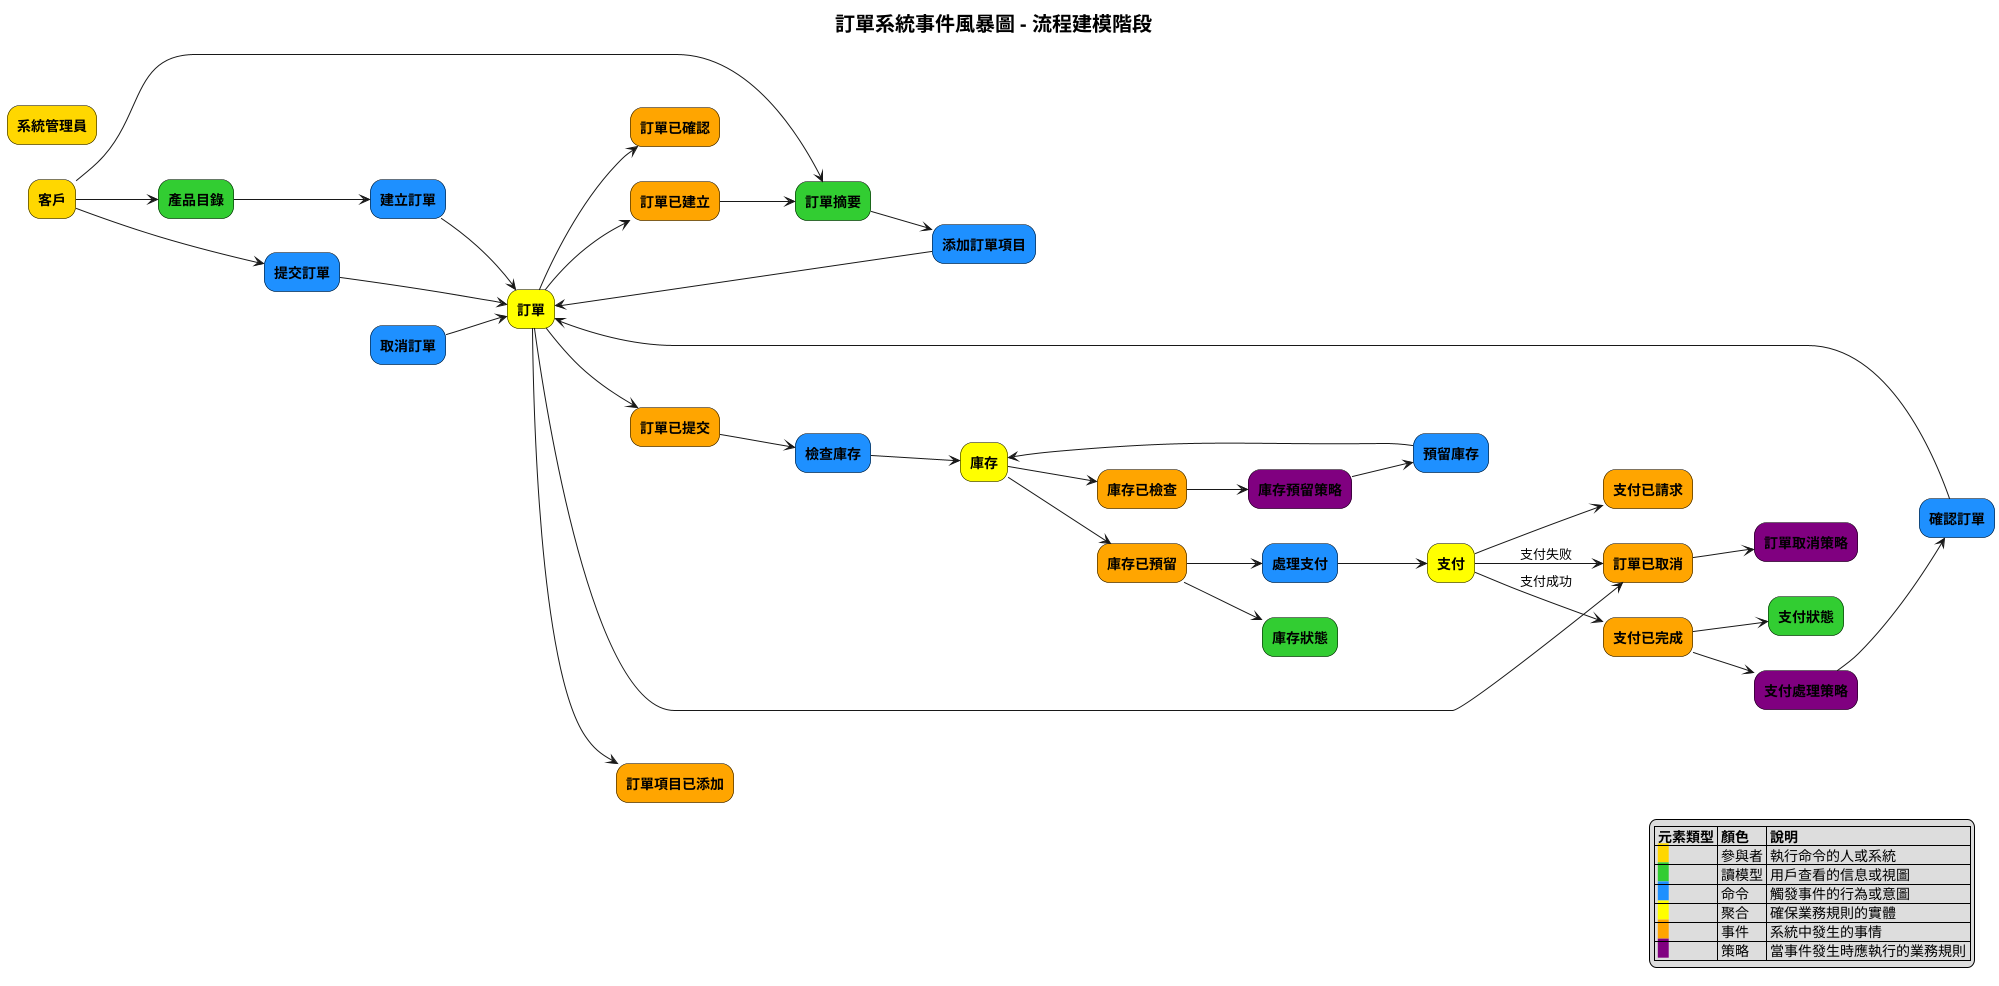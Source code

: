 @startuml process-modeling
left to right direction

skinparam rectangle {
    RoundCorner 25
    BorderColor black
    FontStyle bold
}

skinparam title {
    FontSize 20
    FontStyle bold
}

title 訂單系統事件風暴圖 - 流程建模階段

' 参与者
rectangle "客戶" as Customer #FFD700
rectangle "系統管理員" as Admin #FFD700

' 读模型
rectangle "產品目錄" as ProductCatalogReadModel #32CD32
rectangle "訂單摘要" as OrderSummaryReadModel #32CD32
rectangle "庫存狀態" as InventoryStatusReadModel #32CD32
rectangle "支付狀態" as PaymentStatusReadModel #32CD32

' 命令
rectangle "建立訂單" as CreateOrderCommand #1E90FF
rectangle "添加訂單項目" as AddOrderItemCommand #1E90FF
rectangle "提交訂單" as SubmitOrderCommand #1E90FF
rectangle "檢查庫存" as CheckInventoryCommand #1E90FF
rectangle "預留庫存" as ReserveInventoryCommand #1E90FF
rectangle "處理支付" as ProcessPaymentCommand #1E90FF
rectangle "確認訂單" as ConfirmOrderCommand #1E90FF
rectangle "取消訂單" as CancelOrderCommand #1E90FF

' 聚合
rectangle "訂單" as OrderAggregate #FFFF00
rectangle "庫存" as InventoryAggregate #FFFF00
rectangle "支付" as PaymentAggregate #FFFF00

' 事件
rectangle "訂單已建立" as OrderCreatedEvent #FFA500
rectangle "訂單項目已添加" as OrderItemAddedEvent #FFA500
rectangle "訂單已提交" as OrderSubmittedEvent #FFA500
rectangle "庫存已檢查" as InventoryCheckedEvent #FFA500
rectangle "庫存已預留" as InventoryReservedEvent #FFA500
rectangle "支付已請求" as PaymentRequestedEvent #FFA500
rectangle "支付已完成" as PaymentCompletedEvent #FFA500
rectangle "訂單已確認" as OrderConfirmedEvent #FFA500
rectangle "訂單已取消" as OrderCancelledEvent #FFA500

' 策略
rectangle "庫存預留策略" as InventoryReservationPolicy #800080
rectangle "支付處理策略" as PaymentProcessingPolicy #800080
rectangle "訂單取消策略" as OrderCancellationPolicy #800080

' 流程连接
' 订单创建流程
Customer --> ProductCatalogReadModel
ProductCatalogReadModel --> CreateOrderCommand
CreateOrderCommand --> OrderAggregate
OrderAggregate --> OrderCreatedEvent
OrderCreatedEvent --> OrderSummaryReadModel

' 添加订单项目流程
Customer --> OrderSummaryReadModel
OrderSummaryReadModel --> AddOrderItemCommand
AddOrderItemCommand --> OrderAggregate
OrderAggregate --> OrderItemAddedEvent

' 提交订单流程
Customer --> SubmitOrderCommand
SubmitOrderCommand --> OrderAggregate
OrderAggregate --> OrderSubmittedEvent
OrderSubmittedEvent --> CheckInventoryCommand

' 库存检查和预留流程
CheckInventoryCommand --> InventoryAggregate
InventoryAggregate --> InventoryCheckedEvent
InventoryCheckedEvent --> InventoryReservationPolicy
InventoryReservationPolicy --> ReserveInventoryCommand
ReserveInventoryCommand --> InventoryAggregate
InventoryAggregate --> InventoryReservedEvent
InventoryReservedEvent --> InventoryStatusReadModel
InventoryReservedEvent --> ProcessPaymentCommand

' 支付处理流程
ProcessPaymentCommand --> PaymentAggregate
PaymentAggregate --> PaymentRequestedEvent
PaymentAggregate --> PaymentCompletedEvent : 支付成功
PaymentAggregate --> OrderCancelledEvent : 支付失败
PaymentCompletedEvent --> PaymentStatusReadModel
PaymentCompletedEvent --> PaymentProcessingPolicy
PaymentProcessingPolicy --> ConfirmOrderCommand

' 订单确认流程
ConfirmOrderCommand --> OrderAggregate
OrderAggregate --> OrderConfirmedEvent

' 订单取消流程
CancelOrderCommand --> OrderAggregate
OrderAggregate --> OrderCancelledEvent
OrderCancelledEvent --> OrderCancellationPolicy

' 图例
legend right
  |= 元素類型 |= 顏色 |= 說明 |
  | <back:#FFD700>   </back> | 參與者 | 執行命令的人或系統 |
  | <back:#32CD32>   </back> | 讀模型 | 用戶查看的信息或視圖 |
  | <back:#1E90FF>   </back> | 命令 | 觸發事件的行為或意圖 |
  | <back:#FFFF00>   </back> | 聚合 | 確保業務規則的實體 |
  | <back:#FFA500>   </back> | 事件 | 系統中發生的事情 |
  | <back:#800080>   </back> | 策略 | 當事件發生時應執行的業務規則 |
endlegend

@enduml
